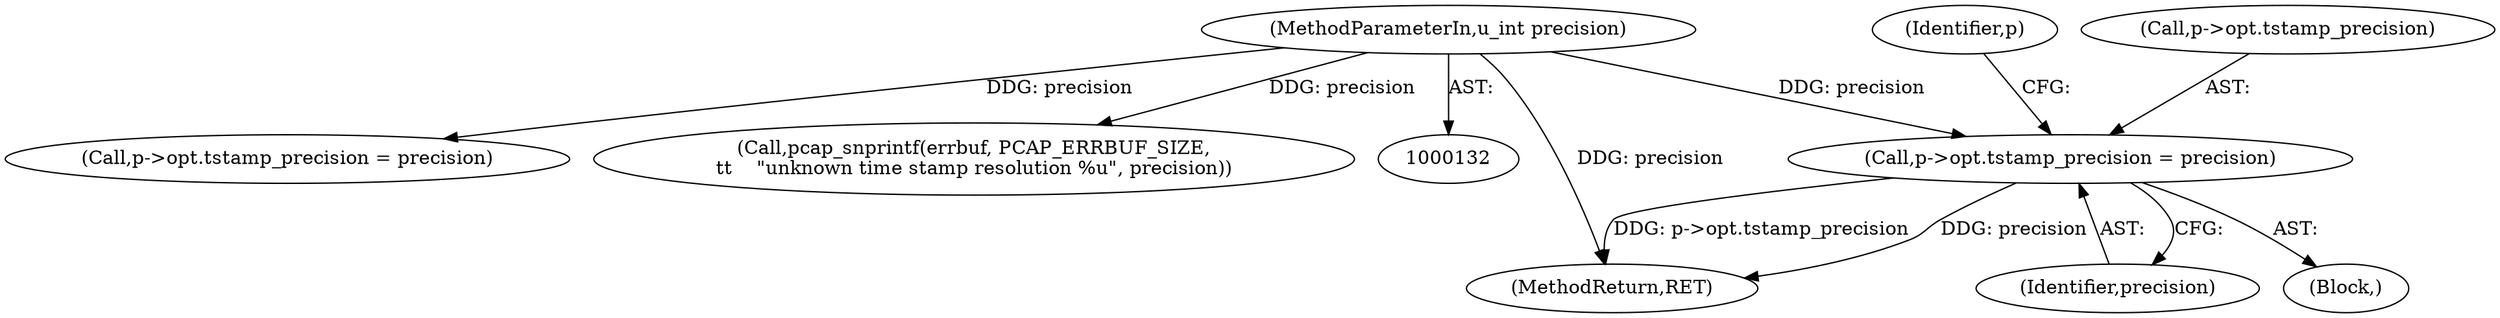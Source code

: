 digraph "0_libpcap_87d6bef033062f969e70fa40c43dfd945d5a20ab@pointer" {
"1000356" [label="(Call,p->opt.tstamp_precision = precision)"];
"1000135" [label="(MethodParameterIn,u_int precision)"];
"1000362" [label="(Identifier,precision)"];
"1000709" [label="(MethodReturn,RET)"];
"1000538" [label="(Call,p->opt.tstamp_precision = precision)"];
"1000365" [label="(Identifier,p)"];
"1000138" [label="(Block,)"];
"1000135" [label="(MethodParameterIn,u_int precision)"];
"1000357" [label="(Call,p->opt.tstamp_precision)"];
"1000343" [label="(Call,pcap_snprintf(errbuf, PCAP_ERRBUF_SIZE,\n\t\t    \"unknown time stamp resolution %u\", precision))"];
"1000356" [label="(Call,p->opt.tstamp_precision = precision)"];
"1000356" -> "1000138"  [label="AST: "];
"1000356" -> "1000362"  [label="CFG: "];
"1000357" -> "1000356"  [label="AST: "];
"1000362" -> "1000356"  [label="AST: "];
"1000365" -> "1000356"  [label="CFG: "];
"1000356" -> "1000709"  [label="DDG: p->opt.tstamp_precision"];
"1000356" -> "1000709"  [label="DDG: precision"];
"1000135" -> "1000356"  [label="DDG: precision"];
"1000135" -> "1000132"  [label="AST: "];
"1000135" -> "1000709"  [label="DDG: precision"];
"1000135" -> "1000343"  [label="DDG: precision"];
"1000135" -> "1000538"  [label="DDG: precision"];
}
